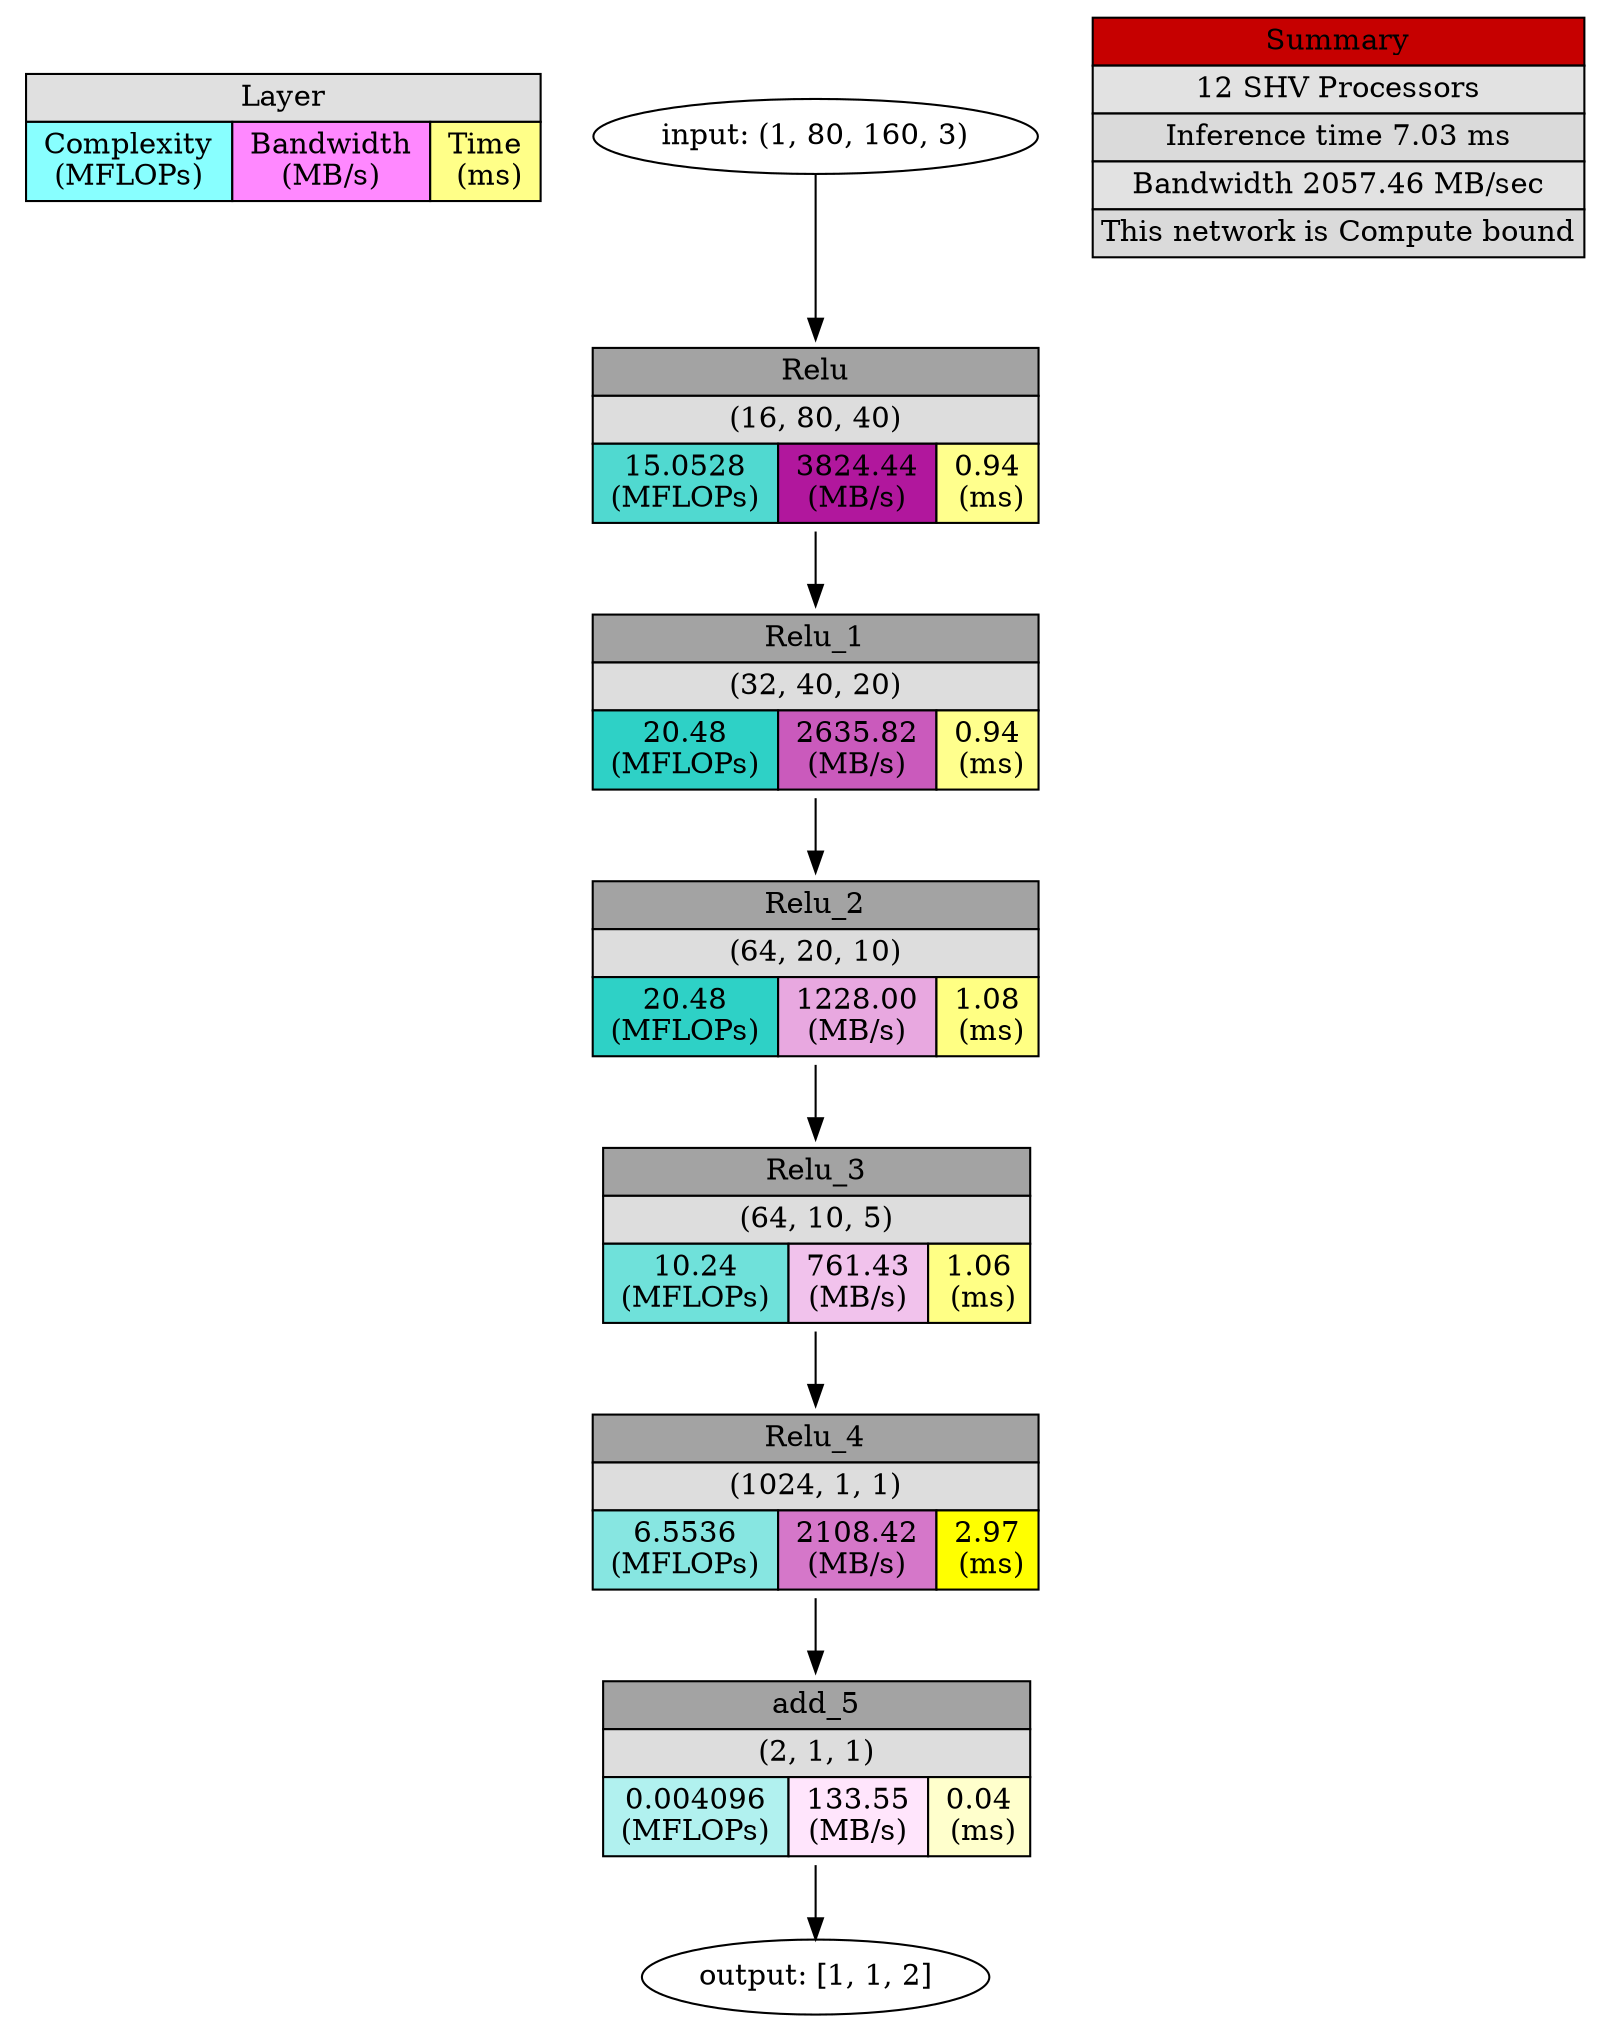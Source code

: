 digraph output {
	Legend [label=<<TABLE BORDER="0" CELLBORDER="1" CELLSPACING="0" CELLPADDING="3">
<TR><TD  BGCOLOR = "#E0E0E0" COLSPAN="3">Layer</TD></TR>
<TR><TD BGCOLOR = "#88FFFF"> Complexity <br/> (MFLOPs) </TD>
<TD BGCOLOR = "#FF88FF"> Bandwidth <br/> (MB/s) </TD>
<TD BGCOLOR = "#FFFF88"> Time <br/> (ms)</TD></TR>
</TABLE>>
 shape=plaintext]
	Input [label="input: (1, 80, 160, 3)"]
	Relu [label=<
<TABLE BORDER="0" CELLBORDER="1" CELLSPACING="0" CELLPADDING="3">
<TR>
    <TD  BGCOLOR = "#A3A3A3" COLSPAN="3">Relu</TD>
</TR>
<TR>
    <TD  BGCOLOR = "#DDDDDD" COLSPAN="3">(16, 80, 40)</TD>
</TR>
<TR>
    <TD BGCOLOR = "#50D9D0"> 15.0528 <br/> (MFLOPs) </TD>
    <TD BGCOLOR = "#B1179D"> 3824.44 <br/> (MB/s) </TD>
    <TD BGCOLOR = "#FFFF8D"> 0.94 <br/> (ms)</TD>
</TR>
</TABLE>>
 shape=plaintext]
	Input -> Relu
	Relu_1 [label=<
<TABLE BORDER="0" CELLBORDER="1" CELLSPACING="0" CELLPADDING="3">
<TR>
    <TD  BGCOLOR = "#A3A3A3" COLSPAN="3">Relu_1</TD>
</TR>
<TR>
    <TD  BGCOLOR = "#DDDDDD" COLSPAN="3">(32, 40, 20)</TD>
</TR>
<TR>
    <TD BGCOLOR = "#2ED1C6"> 20.48 <br/> (MFLOPs) </TD>
    <TD BGCOLOR = "#CA5ABC"> 2635.82 <br/> (MB/s) </TD>
    <TD BGCOLOR = "#FFFF8D"> 0.94 <br/> (ms)</TD>
</TR>
</TABLE>>
 shape=plaintext]
	Relu -> Relu_1
	Relu_2 [label=<
<TABLE BORDER="0" CELLBORDER="1" CELLSPACING="0" CELLPADDING="3">
<TR>
    <TD  BGCOLOR = "#A3A3A3" COLSPAN="3">Relu_2</TD>
</TR>
<TR>
    <TD  BGCOLOR = "#DDDDDD" COLSPAN="3">(64, 20, 10)</TD>
</TR>
<TR>
    <TD BGCOLOR = "#2ED1C6"> 20.48 <br/> (MFLOPs) </TD>
    <TD BGCOLOR = "#E8A8E0"> 1228.00 <br/> (MB/s) </TD>
    <TD BGCOLOR = "#FFFF83"> 1.08 <br/> (ms)</TD>
</TR>
</TABLE>>
 shape=plaintext]
	Relu_1 -> Relu_2
	Relu_3 [label=<
<TABLE BORDER="0" CELLBORDER="1" CELLSPACING="0" CELLPADDING="3">
<TR>
    <TD  BGCOLOR = "#A3A3A3" COLSPAN="3">Relu_3</TD>
</TR>
<TR>
    <TD  BGCOLOR = "#DDDDDD" COLSPAN="3">(64, 10, 5)</TD>
</TR>
<TR>
    <TD BGCOLOR = "#6FE1DA"> 10.24 <br/> (MFLOPs) </TD>
    <TD BGCOLOR = "#F1C2EC"> 761.43 <br/> (MB/s) </TD>
    <TD BGCOLOR = "#FFFF85"> 1.06 <br/> (ms)</TD>
</TR>
</TABLE>>
 shape=plaintext]
	Relu_2 -> Relu_3
	Relu_4 [label=<
<TABLE BORDER="0" CELLBORDER="1" CELLSPACING="0" CELLPADDING="3">
<TR>
    <TD  BGCOLOR = "#A3A3A3" COLSPAN="3">Relu_4</TD>
</TR>
<TR>
    <TD  BGCOLOR = "#DDDDDD" COLSPAN="3">(1024, 1, 1)</TD>
</TR>
<TR>
    <TD BGCOLOR = "#87E6E1"> 6.5536 <br/> (MFLOPs) </TD>
    <TD BGCOLOR = "#D577C9"> 2108.42 <br/> (MB/s) </TD>
    <TD BGCOLOR = "#FFFF0"> 2.97 <br/> (ms)</TD>
</TR>
</TABLE>>
 shape=plaintext]
	Relu_3 -> Relu_4
	add_5 [label=<
<TABLE BORDER="0" CELLBORDER="1" CELLSPACING="0" CELLPADDING="3">
<TR>
    <TD  BGCOLOR = "#A3A3A3" COLSPAN="3">add_5</TD>
</TR>
<TR>
    <TD  BGCOLOR = "#DDDDDD" COLSPAN="3">(2, 1, 1)</TD>
</TR>
<TR>
    <TD BGCOLOR = "#B1F1EF"> 0.004096 <br/> (MFLOPs) </TD>
    <TD BGCOLOR = "#FFE5FC"> 133.55 <br/> (MB/s) </TD>
    <TD BGCOLOR = "#FFFFCC"> 0.04 <br/> (ms)</TD>
</TR>
</TABLE>>
 shape=plaintext]
	Relu_4 -> add_5
	Output [label="output: [1, 1, 2]"]
	add_5 -> Output
	Summary [label=<<TABLE BORDER="0" CELLBORDER="1" CELLSPACING="0" CELLPADDING="3">
<TR><TD  BGCOLOR = "#C60000" COLSPAN="3">Summary</TD></TR>
<TR><TD  BGCOLOR = "#E2E2E2" COLSPAN="3">12 SHV Processors</TD></TR>
<TR><TD  BGCOLOR = "#DADADA" COLSPAN="3">Inference time 7.03 ms</TD></TR>
<TR><TD  BGCOLOR = "#E2E2E2" COLSPAN="3">Bandwidth 2057.46 MB/sec</TD></TR>
<TR><TD  BGCOLOR = "#DADADA" COLSPAN="3">This network is Compute bound</TD></TR>
</TABLE>>
 shape=plaintext]
}
